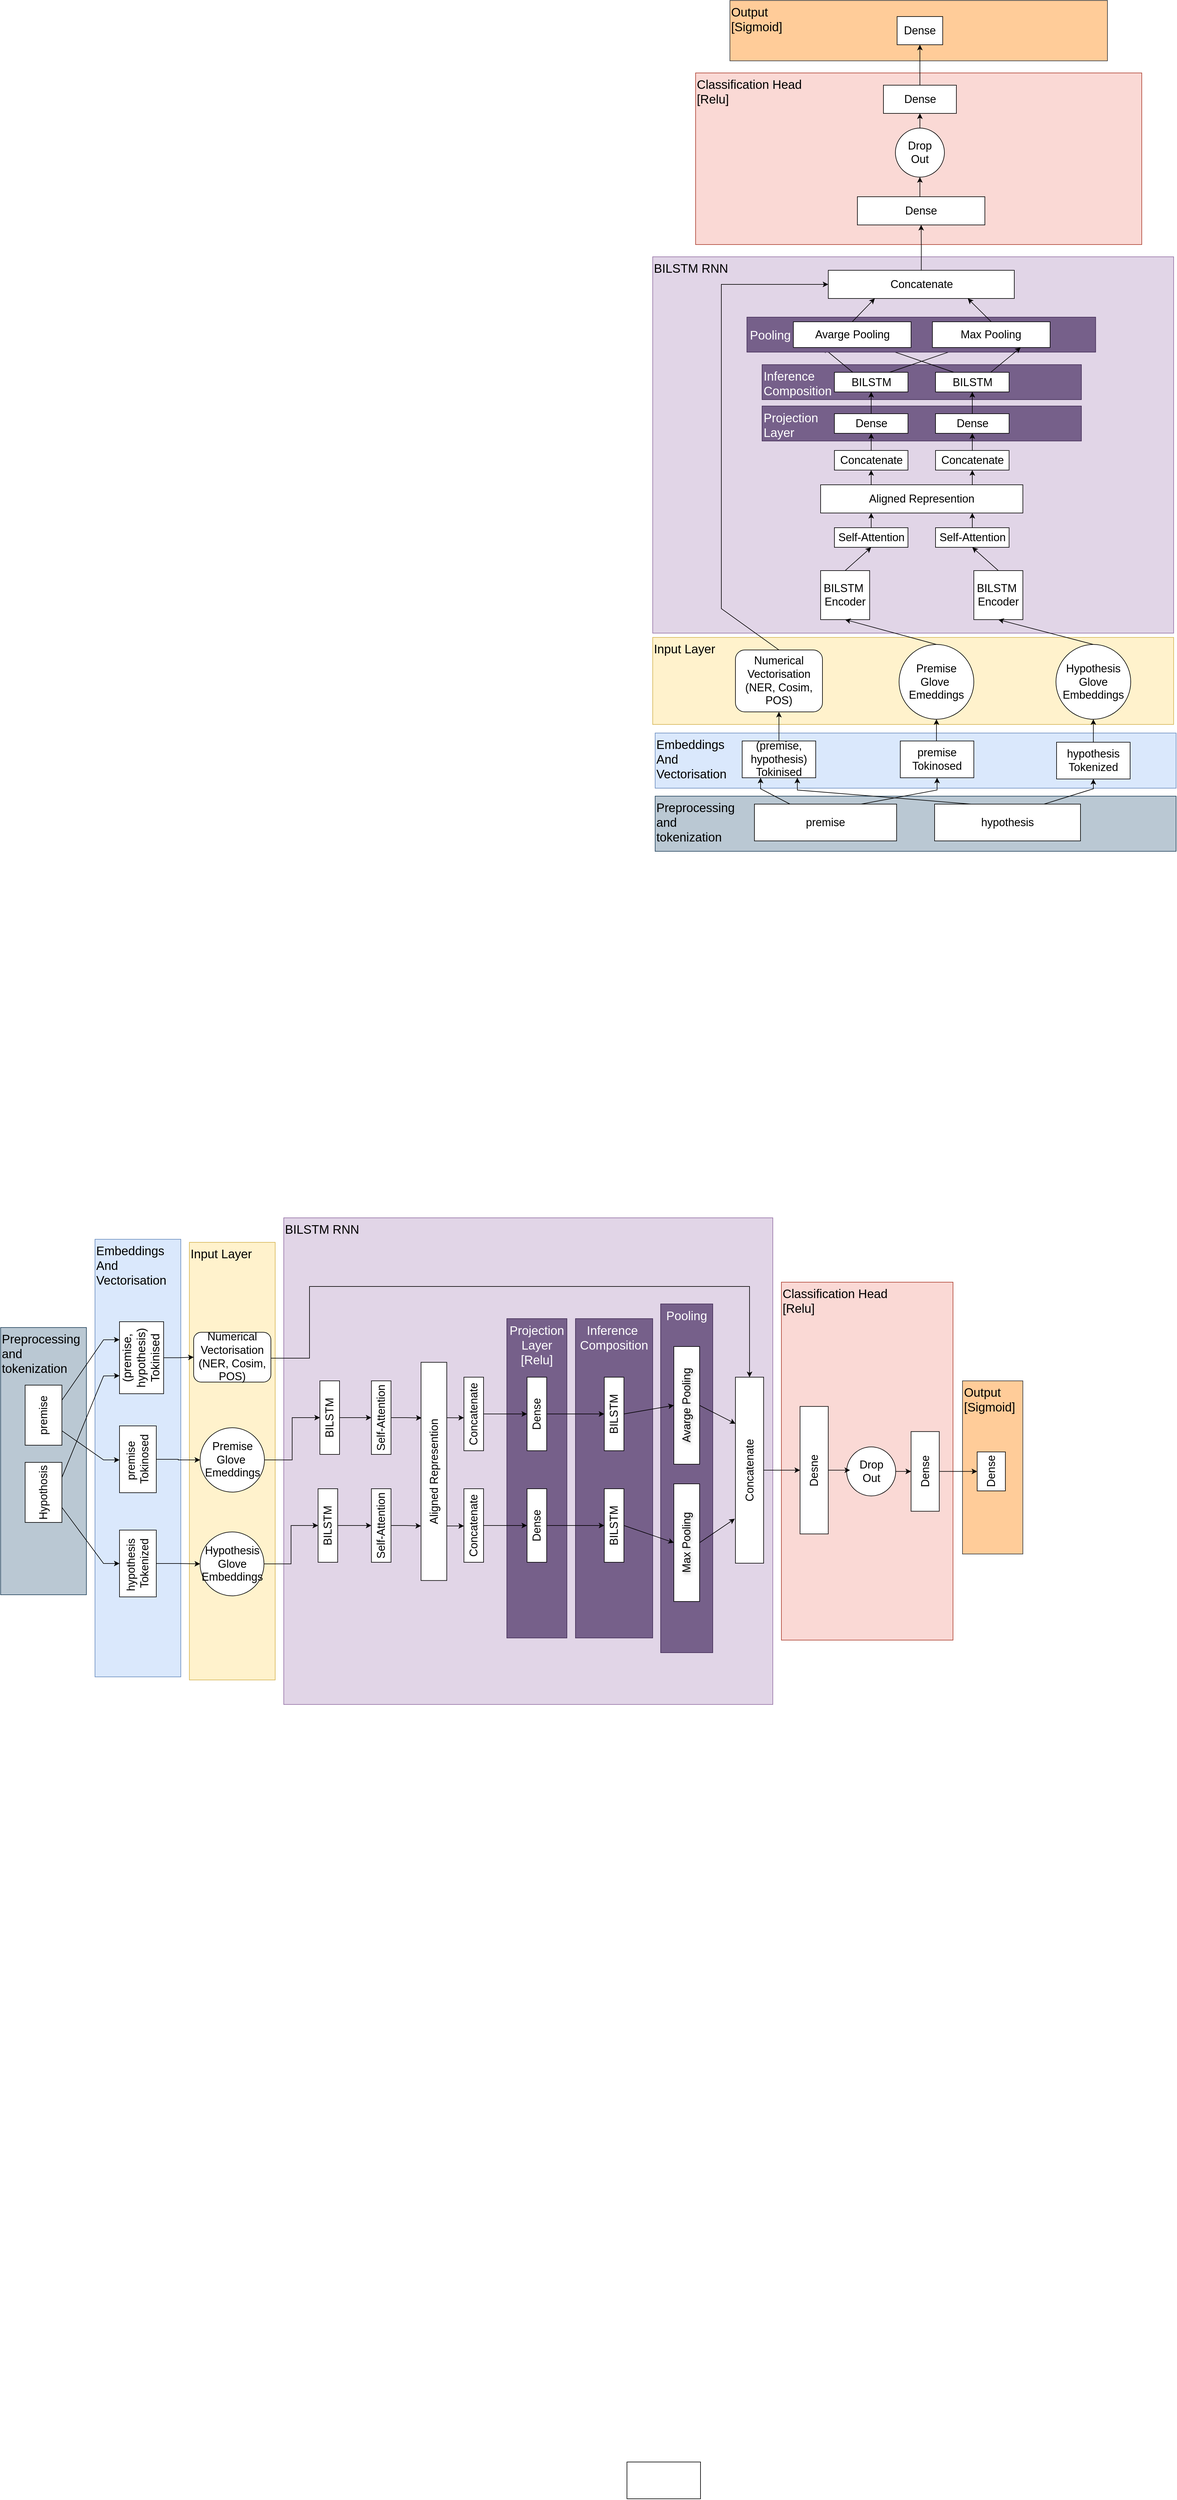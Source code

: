 <mxfile version="26.2.9">
  <diagram id="C5RBs43oDa-KdzZeNtuy" name="Page-1">
    <mxGraphModel dx="3643" dy="3516" grid="1" gridSize="14" guides="1" tooltips="1" connect="1" arrows="1" fold="1" page="1" pageScale="1" pageWidth="2339" pageHeight="3300" math="0" shadow="0" adaptiveColors="auto">
      <root>
        <mxCell id="WIyWlLk6GJQsqaUBKTNV-0" />
        <mxCell id="WIyWlLk6GJQsqaUBKTNV-1" parent="WIyWlLk6GJQsqaUBKTNV-0" />
        <mxCell id="XgfCKwN_KVts_UlWrQIR-188" value="Classification Head&lt;div&gt;[Relu]&lt;/div&gt;" style="rounded=0;whiteSpace=wrap;html=1;align=left;fillColor=#fad9d5;strokeColor=#ae4132;labelBackgroundColor=none;verticalAlign=top;fontSize=20;direction=west;horizontal=1;" vertex="1" parent="WIyWlLk6GJQsqaUBKTNV-1">
          <mxGeometry x="-112" y="232" width="728" height="280" as="geometry" />
        </mxCell>
        <mxCell id="XgfCKwN_KVts_UlWrQIR-91" value="Embeddings&lt;div&gt;And&lt;/div&gt;&lt;div&gt;Vectorisation&lt;/div&gt;" style="rounded=0;whiteSpace=wrap;html=1;align=left;fillColor=#dae8fc;strokeColor=#6c8ebf;labelBackgroundColor=none;verticalAlign=top;fontSize=20;direction=south;" vertex="1" parent="WIyWlLk6GJQsqaUBKTNV-1">
          <mxGeometry x="-1092" y="2135" width="140" height="714" as="geometry" />
        </mxCell>
        <mxCell id="XgfCKwN_KVts_UlWrQIR-93" value="Preprocessing&amp;nbsp;&lt;div&gt;and&amp;nbsp;&lt;/div&gt;&lt;div&gt;tokenization&lt;/div&gt;" style="rounded=0;whiteSpace=wrap;html=1;align=left;fillColor=#bac8d3;strokeColor=#23445d;labelBackgroundColor=none;verticalAlign=top;fontSize=20;direction=south;" vertex="1" parent="WIyWlLk6GJQsqaUBKTNV-1">
          <mxGeometry x="-1246" y="2279" width="140" height="436" as="geometry" />
        </mxCell>
        <mxCell id="XgfCKwN_KVts_UlWrQIR-90" value="BILSTM RNN" style="rounded=0;whiteSpace=wrap;html=1;align=left;fillColor=#e1d5e7;strokeColor=#9673a6;labelBackgroundColor=none;verticalAlign=top;fontSize=20;direction=south;" vertex="1" parent="WIyWlLk6GJQsqaUBKTNV-1">
          <mxGeometry x="-784" y="2100" width="798" height="794" as="geometry" />
        </mxCell>
        <mxCell id="XgfCKwN_KVts_UlWrQIR-128" value="Projection&lt;div&gt;Layer&lt;/div&gt;&lt;div&gt;[Relu]&lt;/div&gt;" style="rounded=0;whiteSpace=wrap;html=1;align=center;fillColor=#76608a;strokeColor=#432D57;labelBackgroundColor=none;verticalAlign=top;fontSize=20;direction=south;fontColor=#ffffff;" vertex="1" parent="WIyWlLk6GJQsqaUBKTNV-1">
          <mxGeometry x="-420" y="2264.5" width="98" height="521" as="geometry" />
        </mxCell>
        <mxCell id="XgfCKwN_KVts_UlWrQIR-92" value="&lt;span&gt;Input Layer&lt;/span&gt;" style="rounded=0;whiteSpace=wrap;html=1;align=left;fillColor=#fff2cc;strokeColor=#d6b656;labelBackgroundColor=none;verticalAlign=top;fontSize=20;direction=south;" vertex="1" parent="WIyWlLk6GJQsqaUBKTNV-1">
          <mxGeometry x="-938" y="2140" width="140" height="714" as="geometry" />
        </mxCell>
        <mxCell id="XgfCKwN_KVts_UlWrQIR-12" value="BILSTM RNN" style="rounded=0;whiteSpace=wrap;html=1;align=left;fillColor=#e1d5e7;strokeColor=#9673a6;labelBackgroundColor=none;verticalAlign=top;fontSize=20;" vertex="1" parent="WIyWlLk6GJQsqaUBKTNV-1">
          <mxGeometry x="-182" y="532" width="850" height="614" as="geometry" />
        </mxCell>
        <mxCell id="XgfCKwN_KVts_UlWrQIR-63" value="Projection&lt;div&gt;Layer&lt;/div&gt;" style="rounded=0;whiteSpace=wrap;html=1;align=left;fillColor=#76608a;strokeColor=#432D57;labelBackgroundColor=none;verticalAlign=top;fontSize=20;fontColor=#ffffff;" vertex="1" parent="WIyWlLk6GJQsqaUBKTNV-1">
          <mxGeometry x="-3.5" y="775.5" width="521" height="57" as="geometry" />
        </mxCell>
        <mxCell id="XgfCKwN_KVts_UlWrQIR-1" value="Embeddings&lt;div&gt;And&lt;/div&gt;&lt;div&gt;Vectorisation&lt;/div&gt;" style="rounded=0;whiteSpace=wrap;html=1;align=left;fillColor=#dae8fc;strokeColor=#6c8ebf;labelBackgroundColor=none;verticalAlign=top;fontSize=20;" vertex="1" parent="WIyWlLk6GJQsqaUBKTNV-1">
          <mxGeometry x="-178" y="1309" width="850" height="90" as="geometry" />
        </mxCell>
        <mxCell id="XgfCKwN_KVts_UlWrQIR-2" value="&lt;span&gt;Input Layer&lt;/span&gt;" style="rounded=0;whiteSpace=wrap;html=1;align=left;fillColor=#fff2cc;strokeColor=#d6b656;labelBackgroundColor=none;verticalAlign=top;fontSize=20;" vertex="1" parent="WIyWlLk6GJQsqaUBKTNV-1">
          <mxGeometry x="-182" y="1153" width="850" height="142" as="geometry" />
        </mxCell>
        <mxCell id="XgfCKwN_KVts_UlWrQIR-3" style="edgeStyle=orthogonalEdgeStyle;rounded=0;orthogonalLoop=1;jettySize=auto;html=1;exitX=0.5;exitY=0;exitDx=0;exitDy=0;entryX=0.5;entryY=1;entryDx=0;entryDy=0;" edge="1" parent="WIyWlLk6GJQsqaUBKTNV-1" source="XgfCKwN_KVts_UlWrQIR-4" target="XgfCKwN_KVts_UlWrQIR-9">
          <mxGeometry relative="1" as="geometry" />
        </mxCell>
        <mxCell id="XgfCKwN_KVts_UlWrQIR-4" value="(premise, hypothesis)&lt;div&gt;Tokinised&lt;/div&gt;" style="rounded=0;whiteSpace=wrap;html=1;fontSize=18;" vertex="1" parent="WIyWlLk6GJQsqaUBKTNV-1">
          <mxGeometry x="-36" y="1322" width="120" height="60" as="geometry" />
        </mxCell>
        <mxCell id="XgfCKwN_KVts_UlWrQIR-6" value="premise Tokinosed" style="rounded=0;whiteSpace=wrap;html=1;fontSize=18;" vertex="1" parent="WIyWlLk6GJQsqaUBKTNV-1">
          <mxGeometry x="222" y="1322" width="120" height="60" as="geometry" />
        </mxCell>
        <mxCell id="XgfCKwN_KVts_UlWrQIR-205" style="edgeStyle=orthogonalEdgeStyle;rounded=0;orthogonalLoop=1;jettySize=auto;html=1;exitX=0.5;exitY=0;exitDx=0;exitDy=0;entryX=0.5;entryY=1;entryDx=0;entryDy=0;" edge="1" parent="WIyWlLk6GJQsqaUBKTNV-1" source="XgfCKwN_KVts_UlWrQIR-8" target="XgfCKwN_KVts_UlWrQIR-27">
          <mxGeometry relative="1" as="geometry" />
        </mxCell>
        <mxCell id="XgfCKwN_KVts_UlWrQIR-8" value="hypothesis Tokenized" style="rounded=0;whiteSpace=wrap;html=1;fontSize=18;" vertex="1" parent="WIyWlLk6GJQsqaUBKTNV-1">
          <mxGeometry x="477" y="1324" width="120" height="60" as="geometry" />
        </mxCell>
        <mxCell id="XgfCKwN_KVts_UlWrQIR-9" value="Numerical Vectorisation&lt;div&gt;(NER, Cosim, POS)&lt;/div&gt;" style="rounded=1;whiteSpace=wrap;html=1;fontSize=18;" vertex="1" parent="WIyWlLk6GJQsqaUBKTNV-1">
          <mxGeometry x="-47" y="1173.5" width="142" height="101" as="geometry" />
        </mxCell>
        <mxCell id="XgfCKwN_KVts_UlWrQIR-16" value="Preprocessing&amp;nbsp;&lt;div&gt;and&amp;nbsp;&lt;/div&gt;&lt;div&gt;tokenization&lt;/div&gt;" style="rounded=0;whiteSpace=wrap;html=1;align=left;fillColor=#bac8d3;strokeColor=#23445d;labelBackgroundColor=none;verticalAlign=top;fontSize=20;" vertex="1" parent="WIyWlLk6GJQsqaUBKTNV-1">
          <mxGeometry x="-178" y="1412" width="850" height="90" as="geometry" />
        </mxCell>
        <mxCell id="XgfCKwN_KVts_UlWrQIR-17" value="premise" style="rounded=0;whiteSpace=wrap;html=1;fontSize=18;" vertex="1" parent="WIyWlLk6GJQsqaUBKTNV-1">
          <mxGeometry x="-16" y="1425" width="232" height="60" as="geometry" />
        </mxCell>
        <mxCell id="XgfCKwN_KVts_UlWrQIR-18" value="hypothesis" style="rounded=0;whiteSpace=wrap;html=1;fontSize=18;" vertex="1" parent="WIyWlLk6GJQsqaUBKTNV-1">
          <mxGeometry x="278" y="1425" width="238" height="60" as="geometry" />
        </mxCell>
        <mxCell id="XgfCKwN_KVts_UlWrQIR-20" value="" style="endArrow=classic;html=1;rounded=0;exitX=0.25;exitY=0;exitDx=0;exitDy=0;entryX=0.25;entryY=1;entryDx=0;entryDy=0;" edge="1" parent="WIyWlLk6GJQsqaUBKTNV-1" source="XgfCKwN_KVts_UlWrQIR-17" target="XgfCKwN_KVts_UlWrQIR-4">
          <mxGeometry width="50" height="50" relative="1" as="geometry">
            <mxPoint x="222" y="1312" as="sourcePoint" />
            <mxPoint x="272" y="1262" as="targetPoint" />
            <Array as="points">
              <mxPoint x="-6" y="1400" />
            </Array>
          </mxGeometry>
        </mxCell>
        <mxCell id="XgfCKwN_KVts_UlWrQIR-21" value="" style="endArrow=classic;html=1;rounded=0;exitX=0.25;exitY=0;exitDx=0;exitDy=0;entryX=0.75;entryY=1;entryDx=0;entryDy=0;" edge="1" parent="WIyWlLk6GJQsqaUBKTNV-1" source="XgfCKwN_KVts_UlWrQIR-18" target="XgfCKwN_KVts_UlWrQIR-4">
          <mxGeometry width="50" height="50" relative="1" as="geometry">
            <mxPoint x="222" y="1312" as="sourcePoint" />
            <mxPoint x="272" y="1262" as="targetPoint" />
            <Array as="points">
              <mxPoint x="54" y="1402" />
            </Array>
          </mxGeometry>
        </mxCell>
        <mxCell id="XgfCKwN_KVts_UlWrQIR-23" value="" style="endArrow=classic;html=1;rounded=0;exitX=0.75;exitY=0;exitDx=0;exitDy=0;entryX=0.5;entryY=1;entryDx=0;entryDy=0;" edge="1" parent="WIyWlLk6GJQsqaUBKTNV-1" source="XgfCKwN_KVts_UlWrQIR-18" target="XgfCKwN_KVts_UlWrQIR-8">
          <mxGeometry width="50" height="50" relative="1" as="geometry">
            <mxPoint x="222" y="1312" as="sourcePoint" />
            <mxPoint x="272" y="1262" as="targetPoint" />
            <Array as="points">
              <mxPoint x="537" y="1400" />
            </Array>
          </mxGeometry>
        </mxCell>
        <mxCell id="XgfCKwN_KVts_UlWrQIR-24" value="" style="endArrow=classic;html=1;rounded=0;exitX=0.75;exitY=0;exitDx=0;exitDy=0;entryX=0.5;entryY=1;entryDx=0;entryDy=0;" edge="1" parent="WIyWlLk6GJQsqaUBKTNV-1" source="XgfCKwN_KVts_UlWrQIR-17" target="XgfCKwN_KVts_UlWrQIR-6">
          <mxGeometry width="50" height="50" relative="1" as="geometry">
            <mxPoint x="180" y="1416" as="sourcePoint" />
            <mxPoint x="272" y="1262" as="targetPoint" />
            <Array as="points">
              <mxPoint x="282" y="1402" />
            </Array>
          </mxGeometry>
        </mxCell>
        <mxCell id="XgfCKwN_KVts_UlWrQIR-27" value="&lt;div&gt;Hypothesis&lt;/div&gt;Glove Embeddings" style="ellipse;whiteSpace=wrap;html=1;aspect=fixed;fontSize=18;" vertex="1" parent="WIyWlLk6GJQsqaUBKTNV-1">
          <mxGeometry x="476" y="1164.5" width="122" height="122" as="geometry" />
        </mxCell>
        <mxCell id="XgfCKwN_KVts_UlWrQIR-28" value="BILSTM&amp;nbsp;&lt;div&gt;Encoder&lt;/div&gt;" style="whiteSpace=wrap;html=1;aspect=fixed;fontSize=18;" vertex="1" parent="WIyWlLk6GJQsqaUBKTNV-1">
          <mxGeometry x="92" y="1044" width="80" height="80" as="geometry" />
        </mxCell>
        <mxCell id="XgfCKwN_KVts_UlWrQIR-30" value="BILSTM&amp;nbsp;&lt;div&gt;Encoder&lt;/div&gt;" style="whiteSpace=wrap;html=1;aspect=fixed;fontSize=18;" vertex="1" parent="WIyWlLk6GJQsqaUBKTNV-1">
          <mxGeometry x="342" y="1044" width="80" height="80" as="geometry" />
        </mxCell>
        <mxCell id="XgfCKwN_KVts_UlWrQIR-31" value="" style="endArrow=classic;html=1;rounded=0;exitX=0.5;exitY=0;exitDx=0;exitDy=0;entryX=0.5;entryY=1;entryDx=0;entryDy=0;" edge="1" parent="WIyWlLk6GJQsqaUBKTNV-1" source="XgfCKwN_KVts_UlWrQIR-26" target="XgfCKwN_KVts_UlWrQIR-28">
          <mxGeometry width="50" height="50" relative="1" as="geometry">
            <mxPoint x="210" y="1044" as="sourcePoint" />
            <mxPoint x="260" y="994" as="targetPoint" />
          </mxGeometry>
        </mxCell>
        <mxCell id="XgfCKwN_KVts_UlWrQIR-32" value="" style="endArrow=classic;html=1;rounded=0;exitX=0.5;exitY=0;exitDx=0;exitDy=0;entryX=0.5;entryY=1;entryDx=0;entryDy=0;" edge="1" parent="WIyWlLk6GJQsqaUBKTNV-1" source="XgfCKwN_KVts_UlWrQIR-27" target="XgfCKwN_KVts_UlWrQIR-30">
          <mxGeometry width="50" height="50" relative="1" as="geometry">
            <mxPoint x="312" y="1178" as="sourcePoint" />
            <mxPoint x="312" y="1130" as="targetPoint" />
          </mxGeometry>
        </mxCell>
        <mxCell id="XgfCKwN_KVts_UlWrQIR-36" value="" style="endArrow=classic;html=1;rounded=0;exitX=0.5;exitY=0;exitDx=0;exitDy=0;entryX=0.5;entryY=1;entryDx=0;entryDy=0;" edge="1" parent="WIyWlLk6GJQsqaUBKTNV-1" source="XgfCKwN_KVts_UlWrQIR-28" target="XgfCKwN_KVts_UlWrQIR-57">
          <mxGeometry width="50" height="50" relative="1" as="geometry">
            <mxPoint x="210" y="1044" as="sourcePoint" />
            <mxPoint x="350" y="994" as="targetPoint" />
          </mxGeometry>
        </mxCell>
        <mxCell id="XgfCKwN_KVts_UlWrQIR-37" value="" style="endArrow=classic;html=1;rounded=0;exitX=0.5;exitY=0;exitDx=0;exitDy=0;entryX=0.5;entryY=1;entryDx=0;entryDy=0;" edge="1" parent="WIyWlLk6GJQsqaUBKTNV-1" source="XgfCKwN_KVts_UlWrQIR-30" target="XgfCKwN_KVts_UlWrQIR-56">
          <mxGeometry width="50" height="50" relative="1" as="geometry">
            <mxPoint x="210" y="1044" as="sourcePoint" />
            <mxPoint x="505.5" y="998" as="targetPoint" />
          </mxGeometry>
        </mxCell>
        <mxCell id="XgfCKwN_KVts_UlWrQIR-45" value="" style="endArrow=classic;html=1;rounded=0;exitX=0.5;exitY=0;exitDx=0;exitDy=0;entryX=0.25;entryY=1;entryDx=0;entryDy=0;" edge="1" parent="WIyWlLk6GJQsqaUBKTNV-1" source="XgfCKwN_KVts_UlWrQIR-57" target="XgfCKwN_KVts_UlWrQIR-47">
          <mxGeometry width="50" height="50" relative="1" as="geometry">
            <mxPoint x="340.5" y="966" as="sourcePoint" />
            <mxPoint x="332" y="939.0" as="targetPoint" />
          </mxGeometry>
        </mxCell>
        <mxCell id="XgfCKwN_KVts_UlWrQIR-46" value="" style="endArrow=classic;html=1;rounded=0;exitX=0.5;exitY=0;exitDx=0;exitDy=0;entryX=0.75;entryY=1;entryDx=0;entryDy=0;" edge="1" parent="WIyWlLk6GJQsqaUBKTNV-1" source="XgfCKwN_KVts_UlWrQIR-56" target="XgfCKwN_KVts_UlWrQIR-47">
          <mxGeometry width="50" height="50" relative="1" as="geometry">
            <mxPoint x="505.5" y="966" as="sourcePoint" />
            <mxPoint x="525" y="938" as="targetPoint" />
          </mxGeometry>
        </mxCell>
        <mxCell id="XgfCKwN_KVts_UlWrQIR-47" value="Aligned Represention" style="rounded=0;whiteSpace=wrap;html=1;fontSize=18;" vertex="1" parent="WIyWlLk6GJQsqaUBKTNV-1">
          <mxGeometry x="92" y="904" width="330" height="46" as="geometry" />
        </mxCell>
        <mxCell id="XgfCKwN_KVts_UlWrQIR-50" value="Concatenate" style="rounded=0;whiteSpace=wrap;html=1;fontSize=18;" vertex="1" parent="WIyWlLk6GJQsqaUBKTNV-1">
          <mxGeometry x="279.5" y="848" width="120" height="32" as="geometry" />
        </mxCell>
        <mxCell id="XgfCKwN_KVts_UlWrQIR-51" value="Concatenate" style="rounded=0;whiteSpace=wrap;html=1;fontSize=18;" vertex="1" parent="WIyWlLk6GJQsqaUBKTNV-1">
          <mxGeometry x="114.5" y="848" width="120" height="32" as="geometry" />
        </mxCell>
        <mxCell id="XgfCKwN_KVts_UlWrQIR-52" value="" style="endArrow=classic;html=1;rounded=0;exitX=0.25;exitY=0;exitDx=0;exitDy=0;entryX=0.5;entryY=1;entryDx=0;entryDy=0;" edge="1" parent="WIyWlLk6GJQsqaUBKTNV-1" source="XgfCKwN_KVts_UlWrQIR-47" target="XgfCKwN_KVts_UlWrQIR-51">
          <mxGeometry width="50" height="50" relative="1" as="geometry">
            <mxPoint x="355" y="952" as="sourcePoint" />
            <mxPoint x="354" y="928" as="targetPoint" />
          </mxGeometry>
        </mxCell>
        <mxCell id="XgfCKwN_KVts_UlWrQIR-53" value="" style="endArrow=classic;html=1;rounded=0;exitX=0.75;exitY=0;exitDx=0;exitDy=0;entryX=0.5;entryY=1;entryDx=0;entryDy=0;" edge="1" parent="WIyWlLk6GJQsqaUBKTNV-1" source="XgfCKwN_KVts_UlWrQIR-47" target="XgfCKwN_KVts_UlWrQIR-50">
          <mxGeometry width="50" height="50" relative="1" as="geometry">
            <mxPoint x="520" y="952" as="sourcePoint" />
            <mxPoint x="520" y="928" as="targetPoint" />
          </mxGeometry>
        </mxCell>
        <mxCell id="XgfCKwN_KVts_UlWrQIR-56" value="Self-Attention" style="rounded=0;whiteSpace=wrap;html=1;fontSize=18;" vertex="1" parent="WIyWlLk6GJQsqaUBKTNV-1">
          <mxGeometry x="279.5" y="974" width="120" height="32" as="geometry" />
        </mxCell>
        <mxCell id="XgfCKwN_KVts_UlWrQIR-57" value="Self-Attention" style="rounded=0;whiteSpace=wrap;html=1;fontSize=18;" vertex="1" parent="WIyWlLk6GJQsqaUBKTNV-1">
          <mxGeometry x="114.5" y="974" width="120" height="32" as="geometry" />
        </mxCell>
        <mxCell id="XgfCKwN_KVts_UlWrQIR-58" value="Dense" style="rounded=0;whiteSpace=wrap;html=1;fontSize=18;" vertex="1" parent="WIyWlLk6GJQsqaUBKTNV-1">
          <mxGeometry x="279.5" y="788" width="120" height="32" as="geometry" />
        </mxCell>
        <mxCell id="XgfCKwN_KVts_UlWrQIR-59" value="Dense" style="rounded=0;whiteSpace=wrap;html=1;fontSize=18;" vertex="1" parent="WIyWlLk6GJQsqaUBKTNV-1">
          <mxGeometry x="114.5" y="788" width="120" height="32" as="geometry" />
        </mxCell>
        <mxCell id="XgfCKwN_KVts_UlWrQIR-60" value="" style="endArrow=classic;html=1;rounded=0;exitX=0.5;exitY=0;exitDx=0;exitDy=0;entryX=0.5;entryY=1;entryDx=0;entryDy=0;" edge="1" parent="WIyWlLk6GJQsqaUBKTNV-1" source="XgfCKwN_KVts_UlWrQIR-51" target="XgfCKwN_KVts_UlWrQIR-59">
          <mxGeometry width="50" height="50" relative="1" as="geometry">
            <mxPoint x="294" y="932" as="sourcePoint" />
            <mxPoint x="344" y="882" as="targetPoint" />
          </mxGeometry>
        </mxCell>
        <mxCell id="XgfCKwN_KVts_UlWrQIR-61" value="" style="endArrow=classic;html=1;rounded=0;exitX=0.5;exitY=0;exitDx=0;exitDy=0;entryX=0.5;entryY=1;entryDx=0;entryDy=0;" edge="1" parent="WIyWlLk6GJQsqaUBKTNV-1" source="XgfCKwN_KVts_UlWrQIR-50" target="XgfCKwN_KVts_UlWrQIR-58">
          <mxGeometry width="50" height="50" relative="1" as="geometry">
            <mxPoint x="294" y="932" as="sourcePoint" />
            <mxPoint x="344" y="882" as="targetPoint" />
          </mxGeometry>
        </mxCell>
        <mxCell id="XgfCKwN_KVts_UlWrQIR-64" value="Inference&amp;nbsp;&lt;div&gt;Composition&lt;/div&gt;" style="rounded=0;whiteSpace=wrap;html=1;align=left;fillColor=#76608a;strokeColor=#432D57;labelBackgroundColor=none;verticalAlign=top;fontSize=20;fontColor=#ffffff;" vertex="1" parent="WIyWlLk6GJQsqaUBKTNV-1">
          <mxGeometry x="-3.5" y="708" width="521" height="57" as="geometry" />
        </mxCell>
        <mxCell id="XgfCKwN_KVts_UlWrQIR-65" value="BILSTM" style="rounded=0;whiteSpace=wrap;html=1;fontSize=18;" vertex="1" parent="WIyWlLk6GJQsqaUBKTNV-1">
          <mxGeometry x="279.5" y="720.5" width="120" height="32" as="geometry" />
        </mxCell>
        <mxCell id="XgfCKwN_KVts_UlWrQIR-66" value="BILSTM" style="rounded=0;whiteSpace=wrap;html=1;fontSize=18;" vertex="1" parent="WIyWlLk6GJQsqaUBKTNV-1">
          <mxGeometry x="114.5" y="720.5" width="120" height="32" as="geometry" />
        </mxCell>
        <mxCell id="XgfCKwN_KVts_UlWrQIR-67" value="" style="endArrow=classic;html=1;rounded=0;exitX=0.5;exitY=0;exitDx=0;exitDy=0;entryX=0.5;entryY=1;entryDx=0;entryDy=0;" edge="1" parent="WIyWlLk6GJQsqaUBKTNV-1" source="XgfCKwN_KVts_UlWrQIR-59" target="XgfCKwN_KVts_UlWrQIR-66">
          <mxGeometry width="50" height="50" relative="1" as="geometry">
            <mxPoint x="322" y="764" as="sourcePoint" />
            <mxPoint x="372" y="714" as="targetPoint" />
          </mxGeometry>
        </mxCell>
        <mxCell id="XgfCKwN_KVts_UlWrQIR-68" value="" style="endArrow=classic;html=1;rounded=0;exitX=0.5;exitY=0;exitDx=0;exitDy=0;entryX=0.5;entryY=1;entryDx=0;entryDy=0;" edge="1" parent="WIyWlLk6GJQsqaUBKTNV-1" source="XgfCKwN_KVts_UlWrQIR-58" target="XgfCKwN_KVts_UlWrQIR-65">
          <mxGeometry width="50" height="50" relative="1" as="geometry">
            <mxPoint x="322" y="764" as="sourcePoint" />
            <mxPoint x="372" y="714" as="targetPoint" />
          </mxGeometry>
        </mxCell>
        <mxCell id="XgfCKwN_KVts_UlWrQIR-76" value="" style="endArrow=classic;html=1;rounded=0;exitX=0.25;exitY=0;exitDx=0;exitDy=0;entryX=0.25;entryY=1;entryDx=0;entryDy=0;" edge="1" parent="WIyWlLk6GJQsqaUBKTNV-1" source="XgfCKwN_KVts_UlWrQIR-66" target="XgfCKwN_KVts_UlWrQIR-70">
          <mxGeometry width="50" height="50" relative="1" as="geometry">
            <mxPoint x="350" y="750" as="sourcePoint" />
            <mxPoint x="400" y="700" as="targetPoint" />
          </mxGeometry>
        </mxCell>
        <mxCell id="XgfCKwN_KVts_UlWrQIR-77" value="" style="endArrow=classic;html=1;rounded=0;exitX=0.75;exitY=0;exitDx=0;exitDy=0;entryX=0.25;entryY=1;entryDx=0;entryDy=0;" edge="1" parent="WIyWlLk6GJQsqaUBKTNV-1" source="XgfCKwN_KVts_UlWrQIR-66" target="XgfCKwN_KVts_UlWrQIR-71">
          <mxGeometry width="50" height="50" relative="1" as="geometry">
            <mxPoint x="350" y="750" as="sourcePoint" />
            <mxPoint x="400" y="700" as="targetPoint" />
          </mxGeometry>
        </mxCell>
        <mxCell id="XgfCKwN_KVts_UlWrQIR-78" value="" style="endArrow=classic;html=1;rounded=0;exitX=0.25;exitY=0;exitDx=0;exitDy=0;entryX=0.75;entryY=1;entryDx=0;entryDy=0;" edge="1" parent="WIyWlLk6GJQsqaUBKTNV-1" source="XgfCKwN_KVts_UlWrQIR-65" target="XgfCKwN_KVts_UlWrQIR-70">
          <mxGeometry width="50" height="50" relative="1" as="geometry">
            <mxPoint x="350" y="750" as="sourcePoint" />
            <mxPoint x="400" y="700" as="targetPoint" />
          </mxGeometry>
        </mxCell>
        <mxCell id="XgfCKwN_KVts_UlWrQIR-86" value="" style="rounded=0;whiteSpace=wrap;html=1;align=left;fillColor=#76608a;strokeColor=#432D57;labelBackgroundColor=none;verticalAlign=top;fontSize=20;fontColor=#ffffff;" vertex="1" parent="WIyWlLk6GJQsqaUBKTNV-1">
          <mxGeometry x="-28.25" y="630.5" width="569" height="57" as="geometry" />
        </mxCell>
        <mxCell id="XgfCKwN_KVts_UlWrQIR-79" value="" style="endArrow=classic;html=1;rounded=0;exitX=0.75;exitY=0;exitDx=0;exitDy=0;entryX=0.75;entryY=1;entryDx=0;entryDy=0;" edge="1" parent="WIyWlLk6GJQsqaUBKTNV-1" source="XgfCKwN_KVts_UlWrQIR-65" target="XgfCKwN_KVts_UlWrQIR-71">
          <mxGeometry width="50" height="50" relative="1" as="geometry">
            <mxPoint x="350" y="750" as="sourcePoint" />
            <mxPoint x="400" y="700" as="targetPoint" />
          </mxGeometry>
        </mxCell>
        <mxCell id="XgfCKwN_KVts_UlWrQIR-200" style="edgeStyle=orthogonalEdgeStyle;rounded=0;orthogonalLoop=1;jettySize=auto;html=1;exitX=0.5;exitY=0;exitDx=0;exitDy=0;entryX=0.5;entryY=0;entryDx=0;entryDy=0;" edge="1" parent="WIyWlLk6GJQsqaUBKTNV-1" source="XgfCKwN_KVts_UlWrQIR-81" target="XgfCKwN_KVts_UlWrQIR-190">
          <mxGeometry relative="1" as="geometry" />
        </mxCell>
        <mxCell id="XgfCKwN_KVts_UlWrQIR-81" value="&lt;font&gt;Concatenate&lt;/font&gt;" style="rounded=0;whiteSpace=wrap;html=1;fontSize=18;" vertex="1" parent="WIyWlLk6GJQsqaUBKTNV-1">
          <mxGeometry x="104.5" y="554" width="303.5" height="46" as="geometry" />
        </mxCell>
        <mxCell id="XgfCKwN_KVts_UlWrQIR-82" value="" style="endArrow=classic;html=1;rounded=0;exitX=0.5;exitY=0;exitDx=0;exitDy=0;entryX=0.25;entryY=1;entryDx=0;entryDy=0;" edge="1" parent="WIyWlLk6GJQsqaUBKTNV-1" source="XgfCKwN_KVts_UlWrQIR-70" target="XgfCKwN_KVts_UlWrQIR-81">
          <mxGeometry width="50" height="50" relative="1" as="geometry">
            <mxPoint x="350" y="750" as="sourcePoint" />
            <mxPoint x="400" y="700" as="targetPoint" />
          </mxGeometry>
        </mxCell>
        <mxCell id="XgfCKwN_KVts_UlWrQIR-83" value="" style="endArrow=classic;html=1;rounded=0;exitX=0.5;exitY=0;exitDx=0;exitDy=0;entryX=0.75;entryY=1;entryDx=0;entryDy=0;" edge="1" parent="WIyWlLk6GJQsqaUBKTNV-1" source="XgfCKwN_KVts_UlWrQIR-71" target="XgfCKwN_KVts_UlWrQIR-81">
          <mxGeometry width="50" height="50" relative="1" as="geometry">
            <mxPoint x="350" y="750" as="sourcePoint" />
            <mxPoint x="400" y="700" as="targetPoint" />
          </mxGeometry>
        </mxCell>
        <mxCell id="XgfCKwN_KVts_UlWrQIR-84" value="" style="endArrow=classic;html=1;rounded=0;exitX=0.5;exitY=0;exitDx=0;exitDy=0;entryX=0;entryY=0.5;entryDx=0;entryDy=0;" edge="1" parent="WIyWlLk6GJQsqaUBKTNV-1" source="XgfCKwN_KVts_UlWrQIR-9" target="XgfCKwN_KVts_UlWrQIR-81">
          <mxGeometry width="50" height="50" relative="1" as="geometry">
            <mxPoint x="-164" y="1182" as="sourcePoint" />
            <mxPoint x="22" y="462" as="targetPoint" />
            <Array as="points">
              <mxPoint x="-70" y="1106" />
              <mxPoint x="-70" y="577" />
            </Array>
          </mxGeometry>
        </mxCell>
        <mxCell id="XgfCKwN_KVts_UlWrQIR-70" value="Avarge Pooling" style="rounded=0;whiteSpace=wrap;html=1;fontSize=18;" vertex="1" parent="WIyWlLk6GJQsqaUBKTNV-1">
          <mxGeometry x="47.57" y="638" width="192" height="42" as="geometry" />
        </mxCell>
        <mxCell id="XgfCKwN_KVts_UlWrQIR-71" value="Max Pooling" style="rounded=0;whiteSpace=wrap;html=1;fontSize=18;" vertex="1" parent="WIyWlLk6GJQsqaUBKTNV-1">
          <mxGeometry x="274.44" y="638" width="192" height="42" as="geometry" />
        </mxCell>
        <mxCell id="XgfCKwN_KVts_UlWrQIR-87" value="&lt;font style=&quot;font-size: 20px; color: rgb(255, 255, 255);&quot;&gt;Pooling&lt;/font&gt;" style="text;html=1;align=center;verticalAlign=middle;whiteSpace=wrap;rounded=0;" vertex="1" parent="WIyWlLk6GJQsqaUBKTNV-1">
          <mxGeometry x="-20" y="644" width="60" height="30" as="geometry" />
        </mxCell>
        <mxCell id="XgfCKwN_KVts_UlWrQIR-94" value="Classification Head&lt;div&gt;[Relu]&lt;/div&gt;" style="rounded=0;whiteSpace=wrap;html=1;align=left;fillColor=#fad9d5;strokeColor=#ae4132;labelBackgroundColor=none;verticalAlign=top;fontSize=20;direction=south;" vertex="1" parent="WIyWlLk6GJQsqaUBKTNV-1">
          <mxGeometry x="28" y="2205" width="280" height="584" as="geometry" />
        </mxCell>
        <mxCell id="XgfCKwN_KVts_UlWrQIR-95" value="Output&lt;div&gt;[Sigmoid]&lt;/div&gt;" style="rounded=0;whiteSpace=wrap;html=1;align=left;fillColor=#ffcc99;strokeColor=#36393d;labelBackgroundColor=none;verticalAlign=top;fontSize=20;direction=south;" vertex="1" parent="WIyWlLk6GJQsqaUBKTNV-1">
          <mxGeometry x="323.5" y="2366" width="98.5" height="282.5" as="geometry" />
        </mxCell>
        <mxCell id="XgfCKwN_KVts_UlWrQIR-152" style="edgeStyle=orthogonalEdgeStyle;rounded=0;orthogonalLoop=1;jettySize=auto;html=1;exitX=0.5;exitY=0;exitDx=0;exitDy=0;entryX=0.75;entryY=1;entryDx=0;entryDy=0;" edge="1" parent="WIyWlLk6GJQsqaUBKTNV-1" source="XgfCKwN_KVts_UlWrQIR-112" target="XgfCKwN_KVts_UlWrQIR-117">
          <mxGeometry relative="1" as="geometry" />
        </mxCell>
        <mxCell id="XgfCKwN_KVts_UlWrQIR-112" value="Self-Attention" style="rounded=0;whiteSpace=wrap;html=1;direction=south;horizontal=0;fontSize=18;" vertex="1" parent="WIyWlLk6GJQsqaUBKTNV-1">
          <mxGeometry x="-641" y="2542" width="32" height="120" as="geometry" />
        </mxCell>
        <mxCell id="XgfCKwN_KVts_UlWrQIR-113" value="Self-Attention" style="rounded=0;whiteSpace=wrap;html=1;direction=south;horizontal=0;fontSize=18;" vertex="1" parent="WIyWlLk6GJQsqaUBKTNV-1">
          <mxGeometry x="-641" y="2366" width="32" height="120" as="geometry" />
        </mxCell>
        <mxCell id="XgfCKwN_KVts_UlWrQIR-151" style="edgeStyle=orthogonalEdgeStyle;rounded=0;orthogonalLoop=1;jettySize=auto;html=1;exitX=0.5;exitY=0;exitDx=0;exitDy=0;entryX=0.5;entryY=1;entryDx=0;entryDy=0;" edge="1" parent="WIyWlLk6GJQsqaUBKTNV-1" source="XgfCKwN_KVts_UlWrQIR-114" target="XgfCKwN_KVts_UlWrQIR-112">
          <mxGeometry relative="1" as="geometry" />
        </mxCell>
        <mxCell id="XgfCKwN_KVts_UlWrQIR-114" value="BILSTM" style="rounded=0;whiteSpace=wrap;html=1;direction=south;horizontal=0;fontSize=18;" vertex="1" parent="WIyWlLk6GJQsqaUBKTNV-1">
          <mxGeometry x="-728" y="2542" width="32" height="120" as="geometry" />
        </mxCell>
        <mxCell id="XgfCKwN_KVts_UlWrQIR-150" style="edgeStyle=orthogonalEdgeStyle;rounded=0;orthogonalLoop=1;jettySize=auto;html=1;exitX=0.5;exitY=0;exitDx=0;exitDy=0;entryX=0.5;entryY=1;entryDx=0;entryDy=0;" edge="1" parent="WIyWlLk6GJQsqaUBKTNV-1" source="XgfCKwN_KVts_UlWrQIR-115" target="XgfCKwN_KVts_UlWrQIR-113">
          <mxGeometry relative="1" as="geometry" />
        </mxCell>
        <mxCell id="XgfCKwN_KVts_UlWrQIR-115" value="BILSTM" style="rounded=0;whiteSpace=wrap;html=1;direction=south;horizontal=0;fontSize=18;" vertex="1" parent="WIyWlLk6GJQsqaUBKTNV-1">
          <mxGeometry x="-725" y="2366" width="32" height="120" as="geometry" />
        </mxCell>
        <mxCell id="XgfCKwN_KVts_UlWrQIR-155" style="edgeStyle=orthogonalEdgeStyle;rounded=0;orthogonalLoop=1;jettySize=auto;html=1;exitX=0.75;exitY=0;exitDx=0;exitDy=0;entryX=0.5;entryY=1;entryDx=0;entryDy=0;" edge="1" parent="WIyWlLk6GJQsqaUBKTNV-1" source="XgfCKwN_KVts_UlWrQIR-117" target="XgfCKwN_KVts_UlWrQIR-125">
          <mxGeometry relative="1" as="geometry" />
        </mxCell>
        <mxCell id="XgfCKwN_KVts_UlWrQIR-157" style="edgeStyle=orthogonalEdgeStyle;rounded=0;orthogonalLoop=1;jettySize=auto;html=1;exitX=0.25;exitY=0;exitDx=0;exitDy=0;" edge="1" parent="WIyWlLk6GJQsqaUBKTNV-1">
          <mxGeometry relative="1" as="geometry">
            <mxPoint x="-518" y="2426.18" as="sourcePoint" />
            <mxPoint x="-490" y="2425.8" as="targetPoint" />
          </mxGeometry>
        </mxCell>
        <mxCell id="XgfCKwN_KVts_UlWrQIR-117" value="Aligned Represention" style="rounded=0;whiteSpace=wrap;html=1;direction=south;horizontal=0;fontSize=18;" vertex="1" parent="WIyWlLk6GJQsqaUBKTNV-1">
          <mxGeometry x="-560" y="2335.75" width="42" height="356" as="geometry" />
        </mxCell>
        <mxCell id="XgfCKwN_KVts_UlWrQIR-159" style="edgeStyle=orthogonalEdgeStyle;rounded=0;orthogonalLoop=1;jettySize=auto;html=1;exitX=0.5;exitY=0;exitDx=0;exitDy=0;entryX=0.5;entryY=1;entryDx=0;entryDy=0;" edge="1" parent="WIyWlLk6GJQsqaUBKTNV-1" source="XgfCKwN_KVts_UlWrQIR-125" target="XgfCKwN_KVts_UlWrQIR-133">
          <mxGeometry relative="1" as="geometry" />
        </mxCell>
        <mxCell id="XgfCKwN_KVts_UlWrQIR-125" value="Concatenate" style="rounded=0;whiteSpace=wrap;html=1;direction=south;horizontal=0;fontSize=18;" vertex="1" parent="WIyWlLk6GJQsqaUBKTNV-1">
          <mxGeometry x="-490" y="2542" width="32" height="120" as="geometry" />
        </mxCell>
        <mxCell id="XgfCKwN_KVts_UlWrQIR-158" style="edgeStyle=orthogonalEdgeStyle;rounded=0;orthogonalLoop=1;jettySize=auto;html=1;exitX=0.5;exitY=0;exitDx=0;exitDy=0;entryX=0.5;entryY=1;entryDx=0;entryDy=0;" edge="1" parent="WIyWlLk6GJQsqaUBKTNV-1" source="XgfCKwN_KVts_UlWrQIR-126" target="XgfCKwN_KVts_UlWrQIR-134">
          <mxGeometry relative="1" as="geometry" />
        </mxCell>
        <mxCell id="XgfCKwN_KVts_UlWrQIR-126" value="Concatenate" style="rounded=0;whiteSpace=wrap;html=1;horizontal=0;direction=south;fontSize=18;" vertex="1" parent="WIyWlLk6GJQsqaUBKTNV-1">
          <mxGeometry x="-490" y="2360" width="32" height="120" as="geometry" />
        </mxCell>
        <mxCell id="XgfCKwN_KVts_UlWrQIR-130" value="Inference&amp;nbsp;&lt;div&gt;Composition&lt;/div&gt;" style="rounded=0;whiteSpace=wrap;html=1;align=center;fillColor=#76608a;strokeColor=#432D57;labelBackgroundColor=none;verticalAlign=top;fontSize=20;direction=south;horizontal=1;fontColor=#ffffff;" vertex="1" parent="WIyWlLk6GJQsqaUBKTNV-1">
          <mxGeometry x="-308" y="2264.5" width="126" height="521" as="geometry" />
        </mxCell>
        <mxCell id="XgfCKwN_KVts_UlWrQIR-131" value="Pooling" style="rounded=0;whiteSpace=wrap;html=1;align=center;fillColor=#76608a;strokeColor=#432D57;labelBackgroundColor=none;verticalAlign=top;fontSize=20;horizontal=1;direction=south;fontColor=#ffffff;" vertex="1" parent="WIyWlLk6GJQsqaUBKTNV-1">
          <mxGeometry x="-169" y="2240.5" width="85" height="569" as="geometry" />
        </mxCell>
        <mxCell id="XgfCKwN_KVts_UlWrQIR-179" style="edgeStyle=orthogonalEdgeStyle;rounded=0;orthogonalLoop=1;jettySize=auto;html=1;exitX=0.5;exitY=0;exitDx=0;exitDy=0;entryX=0.5;entryY=1;entryDx=0;entryDy=0;" edge="1" parent="WIyWlLk6GJQsqaUBKTNV-1" source="XgfCKwN_KVts_UlWrQIR-132" target="XgfCKwN_KVts_UlWrQIR-175">
          <mxGeometry relative="1" as="geometry" />
        </mxCell>
        <mxCell id="XgfCKwN_KVts_UlWrQIR-132" value="&lt;font&gt;Concatenate&lt;/font&gt;" style="rounded=0;whiteSpace=wrap;html=1;direction=south;horizontal=0;fontSize=18;" vertex="1" parent="WIyWlLk6GJQsqaUBKTNV-1">
          <mxGeometry x="-47" y="2360" width="46" height="303.5" as="geometry" />
        </mxCell>
        <mxCell id="XgfCKwN_KVts_UlWrQIR-160" style="edgeStyle=orthogonalEdgeStyle;rounded=0;orthogonalLoop=1;jettySize=auto;html=1;exitX=0.5;exitY=0;exitDx=0;exitDy=0;entryX=0.5;entryY=1;entryDx=0;entryDy=0;" edge="1" parent="WIyWlLk6GJQsqaUBKTNV-1" source="XgfCKwN_KVts_UlWrQIR-133" target="XgfCKwN_KVts_UlWrQIR-135">
          <mxGeometry relative="1" as="geometry" />
        </mxCell>
        <mxCell id="XgfCKwN_KVts_UlWrQIR-133" value="Dense" style="rounded=0;whiteSpace=wrap;html=1;direction=south;horizontal=0;fontSize=18;" vertex="1" parent="WIyWlLk6GJQsqaUBKTNV-1">
          <mxGeometry x="-387" y="2542" width="32" height="120" as="geometry" />
        </mxCell>
        <mxCell id="XgfCKwN_KVts_UlWrQIR-161" style="edgeStyle=orthogonalEdgeStyle;rounded=0;orthogonalLoop=1;jettySize=auto;html=1;exitX=0.5;exitY=0;exitDx=0;exitDy=0;entryX=0.5;entryY=1;entryDx=0;entryDy=0;" edge="1" parent="WIyWlLk6GJQsqaUBKTNV-1" source="XgfCKwN_KVts_UlWrQIR-134" target="XgfCKwN_KVts_UlWrQIR-136">
          <mxGeometry relative="1" as="geometry" />
        </mxCell>
        <mxCell id="XgfCKwN_KVts_UlWrQIR-134" value="Dense" style="rounded=0;whiteSpace=wrap;html=1;direction=south;horizontal=0;fontSize=18;" vertex="1" parent="WIyWlLk6GJQsqaUBKTNV-1">
          <mxGeometry x="-387" y="2360" width="32" height="120" as="geometry" />
        </mxCell>
        <mxCell id="XgfCKwN_KVts_UlWrQIR-135" value="BILSTM" style="rounded=0;whiteSpace=wrap;html=1;direction=south;horizontal=0;fontSize=18;" vertex="1" parent="WIyWlLk6GJQsqaUBKTNV-1">
          <mxGeometry x="-261" y="2542" width="32" height="120" as="geometry" />
        </mxCell>
        <mxCell id="XgfCKwN_KVts_UlWrQIR-136" value="BILSTM" style="rounded=0;whiteSpace=wrap;html=1;direction=south;horizontal=0;fontSize=18;" vertex="1" parent="WIyWlLk6GJQsqaUBKTNV-1">
          <mxGeometry x="-261" y="2360" width="32" height="120" as="geometry" />
        </mxCell>
        <mxCell id="XgfCKwN_KVts_UlWrQIR-137" value="Avarge Pooling" style="rounded=0;whiteSpace=wrap;html=1;horizontal=0;direction=south;textShadow=1;fontSize=18;" vertex="1" parent="WIyWlLk6GJQsqaUBKTNV-1">
          <mxGeometry x="-147.5" y="2310" width="42" height="192" as="geometry" />
        </mxCell>
        <mxCell id="XgfCKwN_KVts_UlWrQIR-138" value="Max Pooling" style="rounded=0;whiteSpace=wrap;html=1;horizontal=0;direction=south;textShadow=1;fontSize=18;" vertex="1" parent="WIyWlLk6GJQsqaUBKTNV-1">
          <mxGeometry x="-147.5" y="2534" width="42" height="192" as="geometry" />
        </mxCell>
        <mxCell id="XgfCKwN_KVts_UlWrQIR-145" style="edgeStyle=orthogonalEdgeStyle;rounded=0;orthogonalLoop=1;jettySize=auto;html=1;exitX=0.5;exitY=0;exitDx=0;exitDy=0;entryX=0;entryY=0.5;entryDx=0;entryDy=0;" edge="1" parent="WIyWlLk6GJQsqaUBKTNV-1" source="XgfCKwN_KVts_UlWrQIR-104" target="XgfCKwN_KVts_UlWrQIR-105">
          <mxGeometry relative="1" as="geometry" />
        </mxCell>
        <mxCell id="XgfCKwN_KVts_UlWrQIR-146" style="edgeStyle=orthogonalEdgeStyle;rounded=0;orthogonalLoop=1;jettySize=auto;html=1;exitX=0.5;exitY=0;exitDx=0;exitDy=0;entryX=0;entryY=0.5;entryDx=0;entryDy=0;" edge="1" parent="WIyWlLk6GJQsqaUBKTNV-1" source="XgfCKwN_KVts_UlWrQIR-101" target="XgfCKwN_KVts_UlWrQIR-106">
          <mxGeometry relative="1" as="geometry" />
        </mxCell>
        <mxCell id="XgfCKwN_KVts_UlWrQIR-147" style="edgeStyle=orthogonalEdgeStyle;rounded=0;orthogonalLoop=1;jettySize=auto;html=1;exitX=0.5;exitY=0;exitDx=0;exitDy=0;entryX=0;entryY=0.5;entryDx=0;entryDy=0;" edge="1" parent="WIyWlLk6GJQsqaUBKTNV-1" source="XgfCKwN_KVts_UlWrQIR-103" target="XgfCKwN_KVts_UlWrQIR-107">
          <mxGeometry relative="1" as="geometry" />
        </mxCell>
        <mxCell id="XgfCKwN_KVts_UlWrQIR-173" style="edgeStyle=orthogonalEdgeStyle;rounded=0;orthogonalLoop=1;jettySize=auto;html=1;exitX=1;exitY=0.5;exitDx=0;exitDy=0;entryX=0;entryY=0.5;entryDx=0;entryDy=0;" edge="1" parent="WIyWlLk6GJQsqaUBKTNV-1" source="XgfCKwN_KVts_UlWrQIR-105" target="XgfCKwN_KVts_UlWrQIR-132">
          <mxGeometry relative="1" as="geometry">
            <Array as="points">
              <mxPoint x="-742" y="2329" />
              <mxPoint x="-742" y="2212" />
              <mxPoint x="-24" y="2212" />
            </Array>
          </mxGeometry>
        </mxCell>
        <mxCell id="XgfCKwN_KVts_UlWrQIR-105" value="Numerical Vectorisation&lt;div&gt;(NER, Cosim, POS)&lt;/div&gt;" style="rounded=1;whiteSpace=wrap;html=1;fontSize=18;" vertex="1" parent="WIyWlLk6GJQsqaUBKTNV-1">
          <mxGeometry x="-931" y="2286.75" width="126" height="81.25" as="geometry" />
        </mxCell>
        <mxCell id="XgfCKwN_KVts_UlWrQIR-148" style="edgeStyle=orthogonalEdgeStyle;rounded=0;orthogonalLoop=1;jettySize=auto;html=1;exitX=1;exitY=0.5;exitDx=0;exitDy=0;entryX=0.5;entryY=1;entryDx=0;entryDy=0;" edge="1" parent="WIyWlLk6GJQsqaUBKTNV-1" source="XgfCKwN_KVts_UlWrQIR-106" target="XgfCKwN_KVts_UlWrQIR-115">
          <mxGeometry relative="1" as="geometry" />
        </mxCell>
        <mxCell id="XgfCKwN_KVts_UlWrQIR-106" value="Premise&lt;div&gt;Glove&amp;nbsp; Emeddings&lt;/div&gt;" style="ellipse;whiteSpace=wrap;html=1;aspect=fixed;fontSize=18;" vertex="1" parent="WIyWlLk6GJQsqaUBKTNV-1">
          <mxGeometry x="-920.5" y="2442.5" width="105" height="105" as="geometry" />
        </mxCell>
        <mxCell id="XgfCKwN_KVts_UlWrQIR-149" style="edgeStyle=orthogonalEdgeStyle;rounded=0;orthogonalLoop=1;jettySize=auto;html=1;exitX=1;exitY=0.5;exitDx=0;exitDy=0;entryX=0.5;entryY=1;entryDx=0;entryDy=0;" edge="1" parent="WIyWlLk6GJQsqaUBKTNV-1" source="XgfCKwN_KVts_UlWrQIR-107" target="XgfCKwN_KVts_UlWrQIR-114">
          <mxGeometry relative="1" as="geometry" />
        </mxCell>
        <mxCell id="XgfCKwN_KVts_UlWrQIR-107" value="&lt;div&gt;Hypothesis&lt;/div&gt;Glove Embeddings" style="ellipse;whiteSpace=wrap;html=1;aspect=fixed;fontSize=18;" vertex="1" parent="WIyWlLk6GJQsqaUBKTNV-1">
          <mxGeometry x="-920.5" y="2612.5" width="104.25" height="104.25" as="geometry" />
        </mxCell>
        <mxCell id="XgfCKwN_KVts_UlWrQIR-156" style="edgeStyle=orthogonalEdgeStyle;rounded=0;orthogonalLoop=1;jettySize=auto;html=1;exitX=0.5;exitY=0;exitDx=0;exitDy=0;entryX=0.255;entryY=1.073;entryDx=0;entryDy=0;entryPerimeter=0;" edge="1" parent="WIyWlLk6GJQsqaUBKTNV-1" source="XgfCKwN_KVts_UlWrQIR-113">
          <mxGeometry relative="1" as="geometry">
            <mxPoint x="-605" y="2426" as="sourcePoint" />
            <mxPoint x="-559.066" y="2426.53" as="targetPoint" />
            <Array as="points">
              <mxPoint x="-584" y="2426" />
            </Array>
          </mxGeometry>
        </mxCell>
        <mxCell id="XgfCKwN_KVts_UlWrQIR-163" value="" style="endArrow=classic;html=1;rounded=0;exitX=0.5;exitY=0;exitDx=0;exitDy=0;entryX=0.5;entryY=1;entryDx=0;entryDy=0;" edge="1" parent="WIyWlLk6GJQsqaUBKTNV-1" source="XgfCKwN_KVts_UlWrQIR-136" target="XgfCKwN_KVts_UlWrQIR-137">
          <mxGeometry width="50" height="50" relative="1" as="geometry">
            <mxPoint x="-140" y="2472" as="sourcePoint" />
            <mxPoint x="-90" y="2422" as="targetPoint" />
          </mxGeometry>
        </mxCell>
        <mxCell id="XgfCKwN_KVts_UlWrQIR-164" value="" style="endArrow=classic;html=1;rounded=0;exitX=0.5;exitY=0;exitDx=0;exitDy=0;entryX=0.5;entryY=1;entryDx=0;entryDy=0;" edge="1" parent="WIyWlLk6GJQsqaUBKTNV-1" source="XgfCKwN_KVts_UlWrQIR-135" target="XgfCKwN_KVts_UlWrQIR-138">
          <mxGeometry width="50" height="50" relative="1" as="geometry">
            <mxPoint x="-140" y="2472" as="sourcePoint" />
            <mxPoint x="-90" y="2422" as="targetPoint" />
          </mxGeometry>
        </mxCell>
        <mxCell id="XgfCKwN_KVts_UlWrQIR-165" value="" style="endArrow=classic;html=1;rounded=0;exitX=0.5;exitY=0;exitDx=0;exitDy=0;entryX=0.25;entryY=1;entryDx=0;entryDy=0;" edge="1" parent="WIyWlLk6GJQsqaUBKTNV-1" source="XgfCKwN_KVts_UlWrQIR-137" target="XgfCKwN_KVts_UlWrQIR-132">
          <mxGeometry width="50" height="50" relative="1" as="geometry">
            <mxPoint x="-140" y="2472" as="sourcePoint" />
            <mxPoint x="-90" y="2422" as="targetPoint" />
          </mxGeometry>
        </mxCell>
        <mxCell id="XgfCKwN_KVts_UlWrQIR-166" value="" style="endArrow=classic;html=1;rounded=0;exitX=0.5;exitY=0;exitDx=0;exitDy=0;entryX=0.761;entryY=1.022;entryDx=0;entryDy=0;entryPerimeter=0;" edge="1" parent="WIyWlLk6GJQsqaUBKTNV-1" source="XgfCKwN_KVts_UlWrQIR-138" target="XgfCKwN_KVts_UlWrQIR-132">
          <mxGeometry width="50" height="50" relative="1" as="geometry">
            <mxPoint x="-140" y="2472" as="sourcePoint" />
            <mxPoint x="-90" y="2422" as="targetPoint" />
          </mxGeometry>
        </mxCell>
        <mxCell id="XgfCKwN_KVts_UlWrQIR-167" value="" style="endArrow=classic;html=1;rounded=0;exitX=0.25;exitY=0;exitDx=0;exitDy=0;entryX=0.25;entryY=1;entryDx=0;entryDy=0;" edge="1" parent="WIyWlLk6GJQsqaUBKTNV-1" source="XgfCKwN_KVts_UlWrQIR-96" target="XgfCKwN_KVts_UlWrQIR-104">
          <mxGeometry width="50" height="50" relative="1" as="geometry">
            <mxPoint x="-1106" y="2318" as="sourcePoint" />
            <mxPoint x="-1056" y="2268" as="targetPoint" />
            <Array as="points">
              <mxPoint x="-1078" y="2299" />
            </Array>
          </mxGeometry>
        </mxCell>
        <mxCell id="XgfCKwN_KVts_UlWrQIR-170" value="" style="endArrow=classic;html=1;rounded=0;entryX=0.75;entryY=1;entryDx=0;entryDy=0;exitX=0.25;exitY=0;exitDx=0;exitDy=0;" edge="1" parent="WIyWlLk6GJQsqaUBKTNV-1" source="XgfCKwN_KVts_UlWrQIR-98" target="XgfCKwN_KVts_UlWrQIR-104">
          <mxGeometry width="50" height="50" relative="1" as="geometry">
            <mxPoint x="-1106" y="2430" as="sourcePoint" />
            <mxPoint x="-1056" y="2380" as="targetPoint" />
            <Array as="points">
              <mxPoint x="-1078" y="2358" />
            </Array>
          </mxGeometry>
        </mxCell>
        <mxCell id="XgfCKwN_KVts_UlWrQIR-171" value="" style="endArrow=classic;html=1;rounded=0;exitX=0.75;exitY=0;exitDx=0;exitDy=0;entryX=0.5;entryY=1;entryDx=0;entryDy=0;" edge="1" parent="WIyWlLk6GJQsqaUBKTNV-1">
          <mxGeometry width="50" height="50" relative="1" as="geometry">
            <mxPoint x="-1146" y="2447.5" as="sourcePoint" />
            <mxPoint x="-1052" y="2495" as="targetPoint" />
            <Array as="points">
              <mxPoint x="-1078" y="2495" />
            </Array>
          </mxGeometry>
        </mxCell>
        <mxCell id="XgfCKwN_KVts_UlWrQIR-172" value="" style="endArrow=classic;html=1;rounded=0;exitX=0.75;exitY=0;exitDx=0;exitDy=0;entryX=0.5;entryY=1;entryDx=0;entryDy=0;" edge="1" parent="WIyWlLk6GJQsqaUBKTNV-1" source="XgfCKwN_KVts_UlWrQIR-98" target="XgfCKwN_KVts_UlWrQIR-103">
          <mxGeometry width="50" height="50" relative="1" as="geometry">
            <mxPoint x="-1106" y="2612" as="sourcePoint" />
            <mxPoint x="-1056" y="2562" as="targetPoint" />
            <Array as="points">
              <mxPoint x="-1078" y="2664" />
            </Array>
          </mxGeometry>
        </mxCell>
        <mxCell id="XgfCKwN_KVts_UlWrQIR-175" value="Desne" style="rounded=0;whiteSpace=wrap;html=1;direction=south;horizontal=0;fontSize=18;" vertex="1" parent="WIyWlLk6GJQsqaUBKTNV-1">
          <mxGeometry x="58.43" y="2407.75" width="46" height="208" as="geometry" />
        </mxCell>
        <mxCell id="XgfCKwN_KVts_UlWrQIR-185" style="edgeStyle=orthogonalEdgeStyle;rounded=0;orthogonalLoop=1;jettySize=auto;html=1;exitX=0.5;exitY=0;exitDx=0;exitDy=0;entryX=0.5;entryY=1;entryDx=0;entryDy=0;" edge="1" parent="WIyWlLk6GJQsqaUBKTNV-1" source="XgfCKwN_KVts_UlWrQIR-176" target="XgfCKwN_KVts_UlWrQIR-184">
          <mxGeometry relative="1" as="geometry" />
        </mxCell>
        <mxCell id="XgfCKwN_KVts_UlWrQIR-176" value="Dense" style="rounded=0;whiteSpace=wrap;html=1;direction=south;horizontal=0;fontSize=18;" vertex="1" parent="WIyWlLk6GJQsqaUBKTNV-1">
          <mxGeometry x="239.57" y="2448.75" width="46" height="130" as="geometry" />
        </mxCell>
        <mxCell id="XgfCKwN_KVts_UlWrQIR-181" style="edgeStyle=orthogonalEdgeStyle;rounded=0;orthogonalLoop=1;jettySize=auto;html=1;exitX=1;exitY=0.5;exitDx=0;exitDy=0;entryX=0.5;entryY=1;entryDx=0;entryDy=0;" edge="1" parent="WIyWlLk6GJQsqaUBKTNV-1" source="XgfCKwN_KVts_UlWrQIR-178" target="XgfCKwN_KVts_UlWrQIR-176">
          <mxGeometry relative="1" as="geometry" />
        </mxCell>
        <mxCell id="XgfCKwN_KVts_UlWrQIR-178" value="Drop&lt;div&gt;Out&lt;/div&gt;" style="ellipse;whiteSpace=wrap;html=1;aspect=fixed;fontSize=18;" vertex="1" parent="WIyWlLk6GJQsqaUBKTNV-1">
          <mxGeometry x="134.5" y="2473.75" width="80" height="80" as="geometry" />
        </mxCell>
        <mxCell id="XgfCKwN_KVts_UlWrQIR-182" style="edgeStyle=orthogonalEdgeStyle;rounded=0;orthogonalLoop=1;jettySize=auto;html=1;exitX=0.5;exitY=0;exitDx=0;exitDy=0;entryX=0.069;entryY=0.473;entryDx=0;entryDy=0;entryPerimeter=0;" edge="1" parent="WIyWlLk6GJQsqaUBKTNV-1" source="XgfCKwN_KVts_UlWrQIR-175" target="XgfCKwN_KVts_UlWrQIR-178">
          <mxGeometry relative="1" as="geometry" />
        </mxCell>
        <mxCell id="XgfCKwN_KVts_UlWrQIR-184" value="Dense" style="rounded=0;whiteSpace=wrap;html=1;direction=south;horizontal=0;fontSize=18;" vertex="1" parent="WIyWlLk6GJQsqaUBKTNV-1">
          <mxGeometry x="347.44" y="2481.93" width="46" height="63.63" as="geometry" />
        </mxCell>
        <mxCell id="XgfCKwN_KVts_UlWrQIR-96" value="premise" style="rounded=0;whiteSpace=wrap;html=1;fontSize=18;direction=south;horizontal=0;" vertex="1" parent="WIyWlLk6GJQsqaUBKTNV-1">
          <mxGeometry x="-1206" y="2373" width="60" height="98" as="geometry" />
        </mxCell>
        <mxCell id="XgfCKwN_KVts_UlWrQIR-98" value="Hypothosis" style="rounded=0;whiteSpace=wrap;html=1;fontSize=18;direction=south;horizontal=0;" vertex="1" parent="WIyWlLk6GJQsqaUBKTNV-1">
          <mxGeometry x="-1206" y="2499" width="60" height="98" as="geometry" />
        </mxCell>
        <mxCell id="XgfCKwN_KVts_UlWrQIR-101" value="premise&amp;nbsp;&lt;div&gt;Tokinosed&lt;/div&gt;" style="rounded=0;whiteSpace=wrap;html=1;horizontal=0;direction=south;fontSize=18;" vertex="1" parent="WIyWlLk6GJQsqaUBKTNV-1">
          <mxGeometry x="-1052" y="2439.5" width="60" height="109" as="geometry" />
        </mxCell>
        <mxCell id="XgfCKwN_KVts_UlWrQIR-103" value="hypothesis&amp;nbsp;&lt;div&gt;Tokenized&lt;/div&gt;" style="rounded=0;whiteSpace=wrap;html=1;horizontal=0;direction=south;fontSize=18;" vertex="1" parent="WIyWlLk6GJQsqaUBKTNV-1">
          <mxGeometry x="-1052" y="2609.5" width="60" height="109" as="geometry" />
        </mxCell>
        <mxCell id="XgfCKwN_KVts_UlWrQIR-104" value="(premise, hypothesis)&lt;div&gt;Tokinised&lt;/div&gt;" style="rounded=0;whiteSpace=wrap;html=1;horizontal=0;direction=south;fontSize=19;" vertex="1" parent="WIyWlLk6GJQsqaUBKTNV-1">
          <mxGeometry x="-1052" y="2269.5" width="72" height="117.5" as="geometry" />
        </mxCell>
        <mxCell id="XgfCKwN_KVts_UlWrQIR-186" value="" style="rounded=0;whiteSpace=wrap;html=1;" vertex="1" parent="WIyWlLk6GJQsqaUBKTNV-1">
          <mxGeometry x="-224" y="4130" width="120" height="60" as="geometry" />
        </mxCell>
        <mxCell id="XgfCKwN_KVts_UlWrQIR-189" value="Output&lt;div&gt;[Sigmoid]&lt;/div&gt;" style="rounded=0;whiteSpace=wrap;html=1;align=left;fillColor=#ffcc99;strokeColor=#36393d;labelBackgroundColor=none;verticalAlign=top;fontSize=20;direction=west;horizontal=1;" vertex="1" parent="WIyWlLk6GJQsqaUBKTNV-1">
          <mxGeometry x="-56" y="113.75" width="616" height="98.5" as="geometry" />
        </mxCell>
        <mxCell id="XgfCKwN_KVts_UlWrQIR-201" style="edgeStyle=orthogonalEdgeStyle;rounded=0;orthogonalLoop=1;jettySize=auto;html=1;exitX=0.5;exitY=1;exitDx=0;exitDy=0;entryX=1;entryY=0.5;entryDx=0;entryDy=0;" edge="1" parent="WIyWlLk6GJQsqaUBKTNV-1" source="XgfCKwN_KVts_UlWrQIR-190" target="XgfCKwN_KVts_UlWrQIR-194">
          <mxGeometry relative="1" as="geometry" />
        </mxCell>
        <mxCell id="XgfCKwN_KVts_UlWrQIR-190" value="Dense" style="rounded=0;whiteSpace=wrap;html=1;direction=west;horizontal=1;fontSize=18;" vertex="1" parent="WIyWlLk6GJQsqaUBKTNV-1">
          <mxGeometry x="152" y="434" width="208" height="46" as="geometry" />
        </mxCell>
        <mxCell id="XgfCKwN_KVts_UlWrQIR-203" style="edgeStyle=orthogonalEdgeStyle;rounded=0;orthogonalLoop=1;jettySize=auto;html=1;exitX=0.5;exitY=1;exitDx=0;exitDy=0;entryX=0.5;entryY=0;entryDx=0;entryDy=0;" edge="1" parent="WIyWlLk6GJQsqaUBKTNV-1" source="XgfCKwN_KVts_UlWrQIR-192" target="XgfCKwN_KVts_UlWrQIR-196">
          <mxGeometry relative="1" as="geometry" />
        </mxCell>
        <mxCell id="XgfCKwN_KVts_UlWrQIR-192" value="Dense" style="rounded=0;whiteSpace=wrap;html=1;direction=west;horizontal=1;fontSize=18;" vertex="1" parent="WIyWlLk6GJQsqaUBKTNV-1">
          <mxGeometry x="194.5" y="252" width="119" height="46" as="geometry" />
        </mxCell>
        <mxCell id="XgfCKwN_KVts_UlWrQIR-202" style="edgeStyle=orthogonalEdgeStyle;rounded=0;orthogonalLoop=1;jettySize=auto;html=1;exitX=0;exitY=0.5;exitDx=0;exitDy=0;entryX=0.5;entryY=0;entryDx=0;entryDy=0;" edge="1" parent="WIyWlLk6GJQsqaUBKTNV-1" source="XgfCKwN_KVts_UlWrQIR-194" target="XgfCKwN_KVts_UlWrQIR-192">
          <mxGeometry relative="1" as="geometry" />
        </mxCell>
        <mxCell id="XgfCKwN_KVts_UlWrQIR-194" value="Drop&lt;div&gt;Out&lt;/div&gt;" style="ellipse;whiteSpace=wrap;html=1;aspect=fixed;fontSize=18;horizontal=1;direction=south;" vertex="1" parent="WIyWlLk6GJQsqaUBKTNV-1">
          <mxGeometry x="214" y="322" width="80" height="80" as="geometry" />
        </mxCell>
        <mxCell id="XgfCKwN_KVts_UlWrQIR-196" value="Dense" style="rounded=0;whiteSpace=wrap;html=1;direction=west;horizontal=1;fontSize=18;" vertex="1" parent="WIyWlLk6GJQsqaUBKTNV-1">
          <mxGeometry x="216.79" y="140" width="74.41" height="46" as="geometry" />
        </mxCell>
        <mxCell id="XgfCKwN_KVts_UlWrQIR-204" value="" style="edgeStyle=orthogonalEdgeStyle;rounded=0;orthogonalLoop=1;jettySize=auto;html=1;exitX=0.5;exitY=0;exitDx=0;exitDy=0;entryX=0.5;entryY=1;entryDx=0;entryDy=0;" edge="1" parent="WIyWlLk6GJQsqaUBKTNV-1" source="XgfCKwN_KVts_UlWrQIR-6" target="XgfCKwN_KVts_UlWrQIR-26">
          <mxGeometry relative="1" as="geometry">
            <mxPoint x="302" y="1350" as="sourcePoint" />
            <mxPoint x="298" y="1219" as="targetPoint" />
          </mxGeometry>
        </mxCell>
        <mxCell id="XgfCKwN_KVts_UlWrQIR-26" value="Premise&lt;div&gt;Glove&amp;nbsp; Emeddings&lt;/div&gt;" style="ellipse;whiteSpace=wrap;html=1;aspect=fixed;fontSize=18;" vertex="1" parent="WIyWlLk6GJQsqaUBKTNV-1">
          <mxGeometry x="220" y="1164.5" width="122" height="122" as="geometry" />
        </mxCell>
      </root>
    </mxGraphModel>
  </diagram>
</mxfile>
